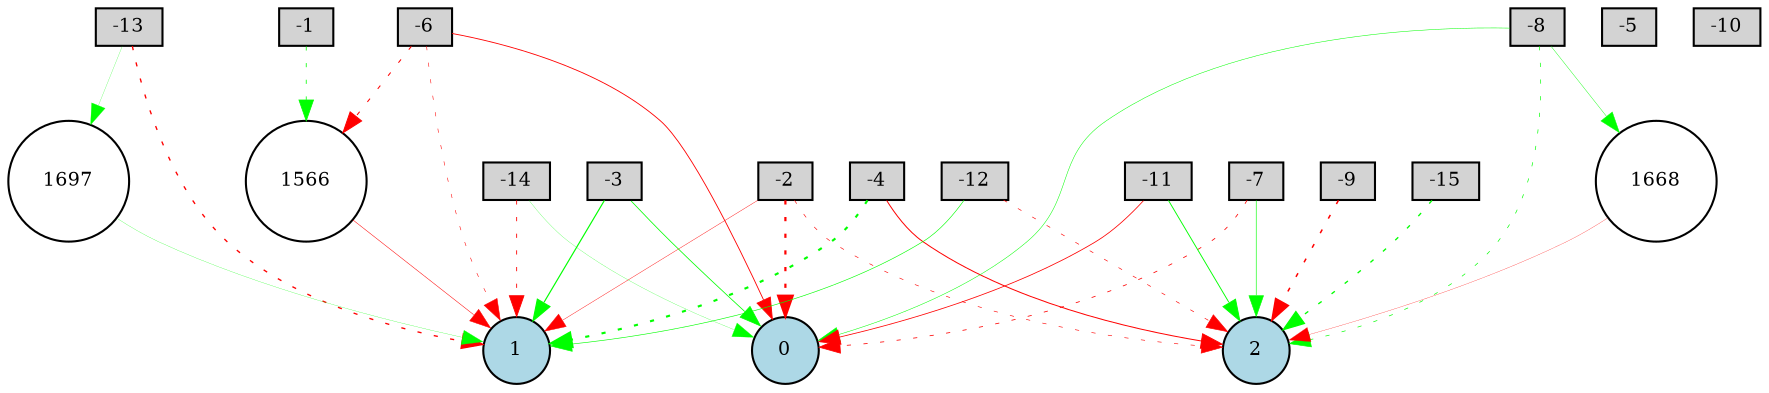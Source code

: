 digraph {
	node [fontsize=9 height=0.2 shape=circle width=0.2]
	-1 [fillcolor=lightgray shape=box style=filled]
	-2 [fillcolor=lightgray shape=box style=filled]
	-3 [fillcolor=lightgray shape=box style=filled]
	-4 [fillcolor=lightgray shape=box style=filled]
	-5 [fillcolor=lightgray shape=box style=filled]
	-6 [fillcolor=lightgray shape=box style=filled]
	-7 [fillcolor=lightgray shape=box style=filled]
	-8 [fillcolor=lightgray shape=box style=filled]
	-9 [fillcolor=lightgray shape=box style=filled]
	-10 [fillcolor=lightgray shape=box style=filled]
	-11 [fillcolor=lightgray shape=box style=filled]
	-12 [fillcolor=lightgray shape=box style=filled]
	-13 [fillcolor=lightgray shape=box style=filled]
	-14 [fillcolor=lightgray shape=box style=filled]
	-15 [fillcolor=lightgray shape=box style=filled]
	0 [fillcolor=lightblue style=filled]
	1 [fillcolor=lightblue style=filled]
	2 [fillcolor=lightblue style=filled]
	1697 [fillcolor=white style=filled]
	1668 [fillcolor=white style=filled]
	1566 [fillcolor=white style=filled]
	-2 -> 0 [color=red penwidth=1.0635766060608318 style=dotted]
	-4 -> 1 [color=green penwidth=1.0318040308722076 style=dotted]
	-6 -> 1 [color=red penwidth=0.26172338930461425 style=dotted]
	-7 -> 0 [color=red penwidth=0.37925970489586236 style=dotted]
	-9 -> 2 [color=red penwidth=0.7235780925605205 style=dotted]
	-12 -> 1 [color=green penwidth=0.2932908758127737 style=solid]
	-4 -> 2 [color=red penwidth=0.47844033729797875 style=solid]
	-11 -> 2 [color=green penwidth=0.4411704826158691 style=solid]
	-6 -> 0 [color=red penwidth=0.41924296550689766 style=solid]
	-14 -> 1 [color=red penwidth=0.41757484701309844 style=dotted]
	-3 -> 0 [color=green penwidth=0.3754069889186984 style=solid]
	-8 -> 2 [color=green penwidth=0.3225086841771134 style=dotted]
	-11 -> 0 [color=red penwidth=0.3807558859181429 style=solid]
	-13 -> 1 [color=red penwidth=0.6538949811413838 style=dotted]
	-15 -> 2 [color=green penwidth=0.6381441453078028 style=dotted]
	-12 -> 2 [color=red penwidth=0.30353132796974547 style=dotted]
	-2 -> 2 [color=red penwidth=0.2946584667636783 style=dotted]
	-3 -> 1 [color=green penwidth=0.5618894104188717 style=solid]
	-7 -> 2 [color=green penwidth=0.2950046989988292 style=solid]
	-6 -> 1566 [color=red penwidth=0.49261877637317575 style=dotted]
	1566 -> 1 [color=red penwidth=0.2413603089656884 style=solid]
	-2 -> 1 [color=red penwidth=0.1962945088100425 style=solid]
	-8 -> 0 [color=green penwidth=0.24159096033282398 style=solid]
	-1 -> 1566 [color=green penwidth=0.3744050774020422 style=dotted]
	-8 -> 1668 [color=green penwidth=0.19459139902085587 style=solid]
	1668 -> 2 [color=red penwidth=0.12951607991664235 style=solid]
	-13 -> 1697 [color=green penwidth=0.10703007418041327 style=solid]
	1697 -> 1 [color=green penwidth=0.11838023664021134 style=solid]
	-14 -> 0 [color=green penwidth=0.11280417563650352 style=solid]
}
